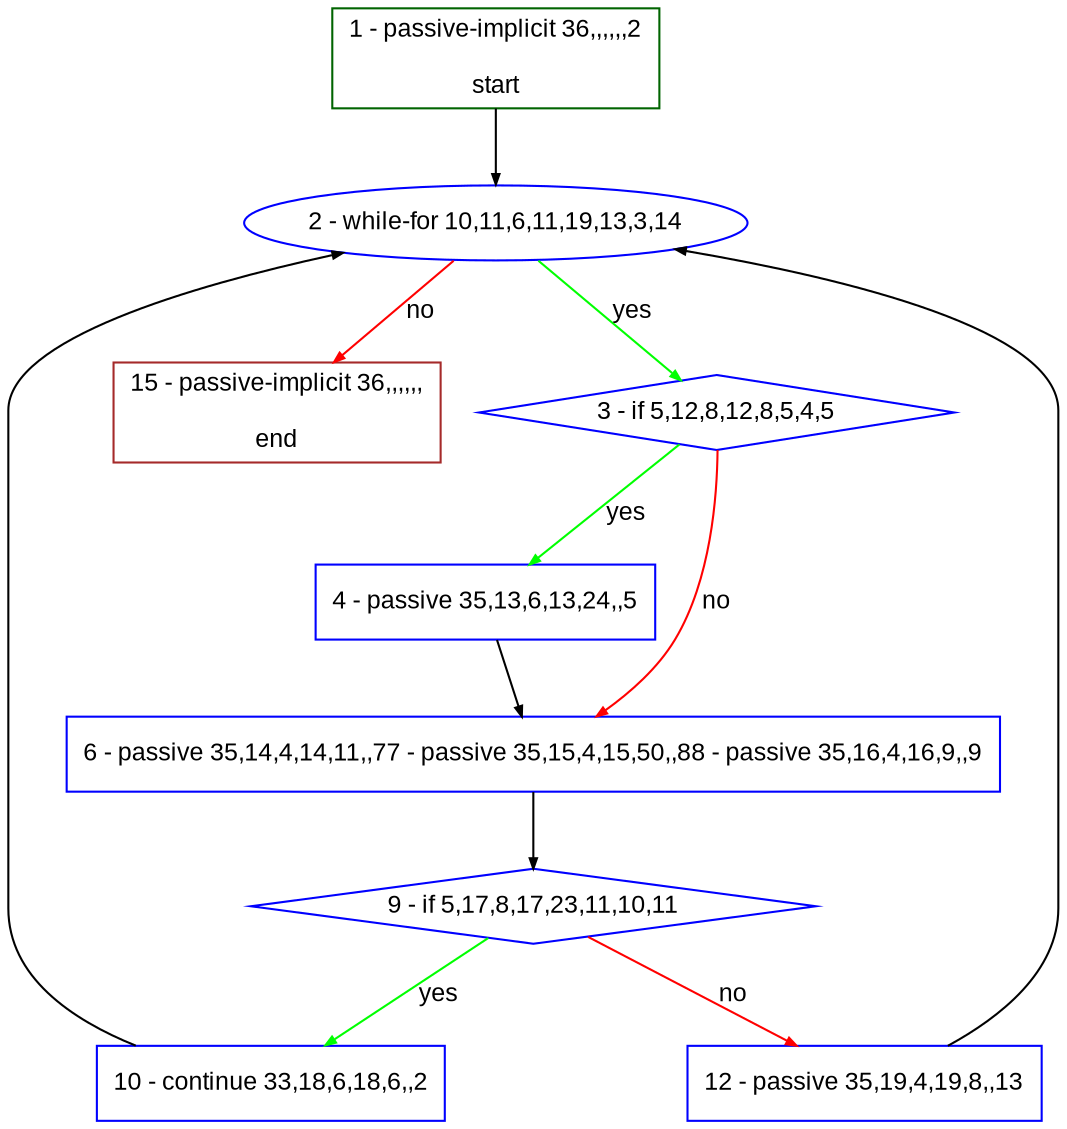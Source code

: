 digraph "" {
  graph [bgcolor="white", fillcolor="#FFFFCC", pack="true", packmode="clust", fontname="Arial", label="", fontsize="12", compound="true", style="rounded,filled"];
  node [node_initialized="no", fillcolor="white", fontname="Arial", label="", color="grey", fontsize="12", fixedsize="false", compound="true", shape="rectangle", style="filled"];
  edge [arrowtail="none", lhead="", fontcolor="black", fontname="Arial", label="", color="black", fontsize="12", arrowhead="normal", arrowsize="0.5", compound="true", ltail="", dir="forward"];
  __N1 [fillcolor="#ffffff", label="2 - while-for 10,11,6,11,19,13,3,14", color="#0000ff", shape="oval", style="filled"];
  __N2 [fillcolor="#ffffff", label="1 - passive-implicit 36,,,,,,2\n\nstart", color="#006400", shape="box", style="filled"];
  __N3 [fillcolor="#ffffff", label="3 - if 5,12,8,12,8,5,4,5", color="#0000ff", shape="diamond", style="filled"];
  __N4 [fillcolor="#ffffff", label="15 - passive-implicit 36,,,,,,\n\nend", color="#a52a2a", shape="box", style="filled"];
  __N5 [fillcolor="#ffffff", label="4 - passive 35,13,6,13,24,,5", color="#0000ff", shape="box", style="filled"];
  __N6 [fillcolor="#ffffff", label="6 - passive 35,14,4,14,11,,77 - passive 35,15,4,15,50,,88 - passive 35,16,4,16,9,,9", color="#0000ff", shape="box", style="filled"];
  __N7 [fillcolor="#ffffff", label="9 - if 5,17,8,17,23,11,10,11", color="#0000ff", shape="diamond", style="filled"];
  __N8 [fillcolor="#ffffff", label="10 - continue 33,18,6,18,6,,2", color="#0000ff", shape="box", style="filled"];
  __N9 [fillcolor="#ffffff", label="12 - passive 35,19,4,19,8,,13", color="#0000ff", shape="box", style="filled"];
  __N2 -> __N1 [arrowtail="none", color="#000000", label="", arrowhead="normal", dir="forward"];
  __N1 -> __N3 [arrowtail="none", color="#00ff00", label="yes", arrowhead="normal", dir="forward"];
  __N1 -> __N4 [arrowtail="none", color="#ff0000", label="no", arrowhead="normal", dir="forward"];
  __N3 -> __N5 [arrowtail="none", color="#00ff00", label="yes", arrowhead="normal", dir="forward"];
  __N3 -> __N6 [arrowtail="none", color="#ff0000", label="no", arrowhead="normal", dir="forward"];
  __N5 -> __N6 [arrowtail="none", color="#000000", label="", arrowhead="normal", dir="forward"];
  __N6 -> __N7 [arrowtail="none", color="#000000", label="", arrowhead="normal", dir="forward"];
  __N7 -> __N8 [arrowtail="none", color="#00ff00", label="yes", arrowhead="normal", dir="forward"];
  __N7 -> __N9 [arrowtail="none", color="#ff0000", label="no", arrowhead="normal", dir="forward"];
  __N8 -> __N1 [arrowtail="none", color="#000000", label="", arrowhead="normal", dir="forward"];
  __N9 -> __N1 [arrowtail="none", color="#000000", label="", arrowhead="normal", dir="forward"];
}
